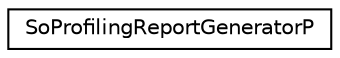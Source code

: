 digraph "Graphical Class Hierarchy"
{
 // LATEX_PDF_SIZE
  edge [fontname="Helvetica",fontsize="10",labelfontname="Helvetica",labelfontsize="10"];
  node [fontname="Helvetica",fontsize="10",shape=record];
  rankdir="LR";
  Node0 [label="SoProfilingReportGeneratorP",height=0.2,width=0.4,color="black", fillcolor="white", style="filled",URL="$classSoProfilingReportGeneratorP.html",tooltip=" "];
}

